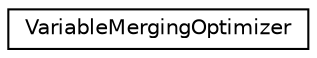 digraph "Graphical Class Hierarchy"
{
  edge [fontname="Helvetica",fontsize="10",labelfontname="Helvetica",labelfontsize="10"];
  node [fontname="Helvetica",fontsize="10",shape=record];
  rankdir="LR";
  Node0 [label="VariableMergingOptimizer",height=0.2,width=0.4,color="black", fillcolor="white", style="filled",URL="$classkaldi_1_1nnet3_1_1VariableMergingOptimizer.html",tooltip="This class is responsible for merging matrices, although you probably want to access it via the the f..."];
}
